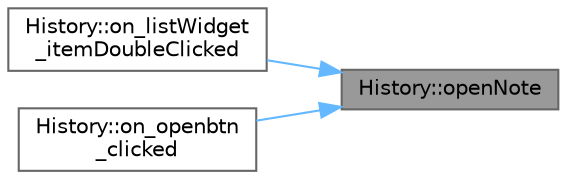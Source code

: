 digraph "History::openNote"
{
 // INTERACTIVE_SVG=YES
 // LATEX_PDF_SIZE
  bgcolor="transparent";
  edge [fontname=Helvetica,fontsize=10,labelfontname=Helvetica,labelfontsize=10];
  node [fontname=Helvetica,fontsize=10,shape=box,height=0.2,width=0.4];
  rankdir="RL";
  Node1 [id="Node000001",label="History::openNote",height=0.2,width=0.4,color="gray40", fillcolor="grey60", style="filled", fontcolor="black",tooltip="Відкриття вибраного нотатка"];
  Node1 -> Node2 [id="edge1_Node000001_Node000002",dir="back",color="steelblue1",style="solid",tooltip=" "];
  Node2 [id="Node000002",label="History::on_listWidget\l_itemDoubleClicked",height=0.2,width=0.4,color="grey40", fillcolor="white", style="filled",URL="$class_history.html#a3002ec021a08df221e4f40a3ccdbc389",tooltip="Відкриття вибраного нотатка подвійним натисненням лівої кнопки миші"];
  Node1 -> Node3 [id="edge2_Node000001_Node000003",dir="back",color="steelblue1",style="solid",tooltip=" "];
  Node3 [id="Node000003",label="History::on_openbtn\l_clicked",height=0.2,width=0.4,color="grey40", fillcolor="white", style="filled",URL="$class_history.html#a4b7187953c2e0b67d38ecb55f41beaa0",tooltip="Відкриття вибраного нотатка кнопкою Open."];
}
